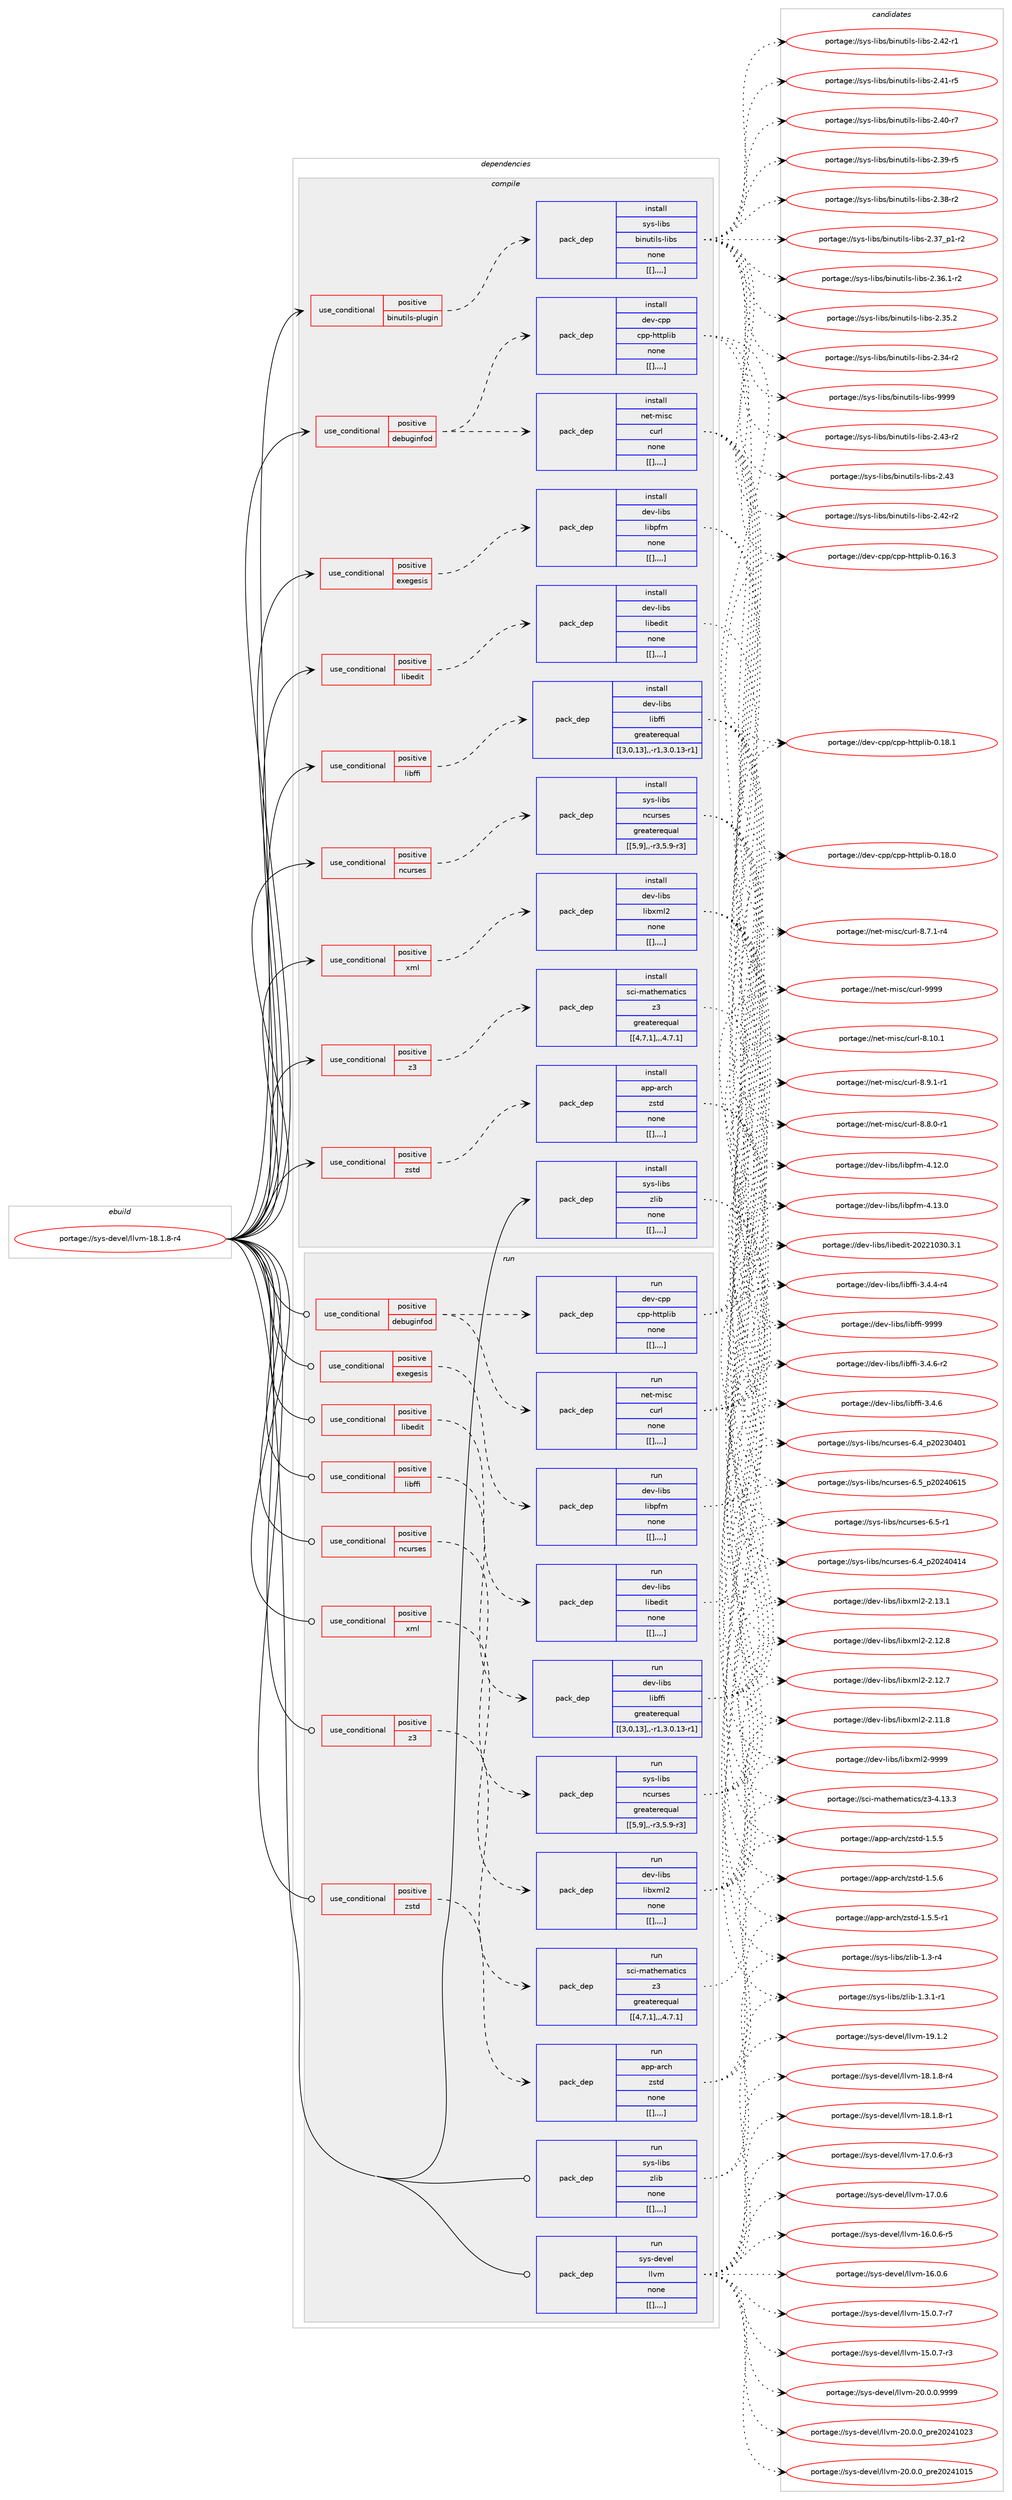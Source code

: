digraph prolog {

# *************
# Graph options
# *************

newrank=true;
concentrate=true;
compound=true;
graph [rankdir=LR,fontname=Helvetica,fontsize=10,ranksep=1.5];#, ranksep=2.5, nodesep=0.2];
edge  [arrowhead=vee];
node  [fontname=Helvetica,fontsize=10];

# **********
# The ebuild
# **********

subgraph cluster_leftcol {
color=gray;
label=<<i>ebuild</i>>;
id [label="portage://sys-devel/llvm-18.1.8-r4", color=red, width=4, href="../sys-devel/llvm-18.1.8-r4.svg"];
}

# ****************
# The dependencies
# ****************

subgraph cluster_midcol {
color=gray;
label=<<i>dependencies</i>>;
subgraph cluster_compile {
fillcolor="#eeeeee";
style=filled;
label=<<i>compile</i>>;
subgraph cond122324 {
dependency457902 [label=<<TABLE BORDER="0" CELLBORDER="1" CELLSPACING="0" CELLPADDING="4"><TR><TD ROWSPAN="3" CELLPADDING="10">use_conditional</TD></TR><TR><TD>positive</TD></TR><TR><TD>binutils-plugin</TD></TR></TABLE>>, shape=none, color=red];
subgraph pack332348 {
dependency457915 [label=<<TABLE BORDER="0" CELLBORDER="1" CELLSPACING="0" CELLPADDING="4" WIDTH="220"><TR><TD ROWSPAN="6" CELLPADDING="30">pack_dep</TD></TR><TR><TD WIDTH="110">install</TD></TR><TR><TD>sys-libs</TD></TR><TR><TD>binutils-libs</TD></TR><TR><TD>none</TD></TR><TR><TD>[[],,,,]</TD></TR></TABLE>>, shape=none, color=blue];
}
dependency457902:e -> dependency457915:w [weight=20,style="dashed",arrowhead="vee"];
}
id:e -> dependency457902:w [weight=20,style="solid",arrowhead="vee"];
subgraph cond122338 {
dependency457936 [label=<<TABLE BORDER="0" CELLBORDER="1" CELLSPACING="0" CELLPADDING="4"><TR><TD ROWSPAN="3" CELLPADDING="10">use_conditional</TD></TR><TR><TD>positive</TD></TR><TR><TD>debuginfod</TD></TR></TABLE>>, shape=none, color=red];
subgraph pack332376 {
dependency457990 [label=<<TABLE BORDER="0" CELLBORDER="1" CELLSPACING="0" CELLPADDING="4" WIDTH="220"><TR><TD ROWSPAN="6" CELLPADDING="30">pack_dep</TD></TR><TR><TD WIDTH="110">install</TD></TR><TR><TD>net-misc</TD></TR><TR><TD>curl</TD></TR><TR><TD>none</TD></TR><TR><TD>[[],,,,]</TD></TR></TABLE>>, shape=none, color=blue];
}
dependency457936:e -> dependency457990:w [weight=20,style="dashed",arrowhead="vee"];
subgraph pack332401 {
dependency458007 [label=<<TABLE BORDER="0" CELLBORDER="1" CELLSPACING="0" CELLPADDING="4" WIDTH="220"><TR><TD ROWSPAN="6" CELLPADDING="30">pack_dep</TD></TR><TR><TD WIDTH="110">install</TD></TR><TR><TD>dev-cpp</TD></TR><TR><TD>cpp-httplib</TD></TR><TR><TD>none</TD></TR><TR><TD>[[],,,,]</TD></TR></TABLE>>, shape=none, color=blue];
}
dependency457936:e -> dependency458007:w [weight=20,style="dashed",arrowhead="vee"];
}
id:e -> dependency457936:w [weight=20,style="solid",arrowhead="vee"];
subgraph cond122376 {
dependency458066 [label=<<TABLE BORDER="0" CELLBORDER="1" CELLSPACING="0" CELLPADDING="4"><TR><TD ROWSPAN="3" CELLPADDING="10">use_conditional</TD></TR><TR><TD>positive</TD></TR><TR><TD>exegesis</TD></TR></TABLE>>, shape=none, color=red];
subgraph pack332462 {
dependency458106 [label=<<TABLE BORDER="0" CELLBORDER="1" CELLSPACING="0" CELLPADDING="4" WIDTH="220"><TR><TD ROWSPAN="6" CELLPADDING="30">pack_dep</TD></TR><TR><TD WIDTH="110">install</TD></TR><TR><TD>dev-libs</TD></TR><TR><TD>libpfm</TD></TR><TR><TD>none</TD></TR><TR><TD>[[],,,,]</TD></TR></TABLE>>, shape=none, color=blue];
}
dependency458066:e -> dependency458106:w [weight=20,style="dashed",arrowhead="vee"];
}
id:e -> dependency458066:w [weight=20,style="solid",arrowhead="vee"];
subgraph cond122425 {
dependency458156 [label=<<TABLE BORDER="0" CELLBORDER="1" CELLSPACING="0" CELLPADDING="4"><TR><TD ROWSPAN="3" CELLPADDING="10">use_conditional</TD></TR><TR><TD>positive</TD></TR><TR><TD>libedit</TD></TR></TABLE>>, shape=none, color=red];
subgraph pack332503 {
dependency458158 [label=<<TABLE BORDER="0" CELLBORDER="1" CELLSPACING="0" CELLPADDING="4" WIDTH="220"><TR><TD ROWSPAN="6" CELLPADDING="30">pack_dep</TD></TR><TR><TD WIDTH="110">install</TD></TR><TR><TD>dev-libs</TD></TR><TR><TD>libedit</TD></TR><TR><TD>none</TD></TR><TR><TD>[[],,,,]</TD></TR></TABLE>>, shape=none, color=blue];
}
dependency458156:e -> dependency458158:w [weight=20,style="dashed",arrowhead="vee"];
}
id:e -> dependency458156:w [weight=20,style="solid",arrowhead="vee"];
subgraph cond122444 {
dependency458196 [label=<<TABLE BORDER="0" CELLBORDER="1" CELLSPACING="0" CELLPADDING="4"><TR><TD ROWSPAN="3" CELLPADDING="10">use_conditional</TD></TR><TR><TD>positive</TD></TR><TR><TD>libffi</TD></TR></TABLE>>, shape=none, color=red];
subgraph pack332527 {
dependency458216 [label=<<TABLE BORDER="0" CELLBORDER="1" CELLSPACING="0" CELLPADDING="4" WIDTH="220"><TR><TD ROWSPAN="6" CELLPADDING="30">pack_dep</TD></TR><TR><TD WIDTH="110">install</TD></TR><TR><TD>dev-libs</TD></TR><TR><TD>libffi</TD></TR><TR><TD>greaterequal</TD></TR><TR><TD>[[3,0,13],,-r1,3.0.13-r1]</TD></TR></TABLE>>, shape=none, color=blue];
}
dependency458196:e -> dependency458216:w [weight=20,style="dashed",arrowhead="vee"];
}
id:e -> dependency458196:w [weight=20,style="solid",arrowhead="vee"];
subgraph cond122459 {
dependency458223 [label=<<TABLE BORDER="0" CELLBORDER="1" CELLSPACING="0" CELLPADDING="4"><TR><TD ROWSPAN="3" CELLPADDING="10">use_conditional</TD></TR><TR><TD>positive</TD></TR><TR><TD>ncurses</TD></TR></TABLE>>, shape=none, color=red];
subgraph pack332548 {
dependency458271 [label=<<TABLE BORDER="0" CELLBORDER="1" CELLSPACING="0" CELLPADDING="4" WIDTH="220"><TR><TD ROWSPAN="6" CELLPADDING="30">pack_dep</TD></TR><TR><TD WIDTH="110">install</TD></TR><TR><TD>sys-libs</TD></TR><TR><TD>ncurses</TD></TR><TR><TD>greaterequal</TD></TR><TR><TD>[[5,9],,-r3,5.9-r3]</TD></TR></TABLE>>, shape=none, color=blue];
}
dependency458223:e -> dependency458271:w [weight=20,style="dashed",arrowhead="vee"];
}
id:e -> dependency458223:w [weight=20,style="solid",arrowhead="vee"];
subgraph cond122490 {
dependency458341 [label=<<TABLE BORDER="0" CELLBORDER="1" CELLSPACING="0" CELLPADDING="4"><TR><TD ROWSPAN="3" CELLPADDING="10">use_conditional</TD></TR><TR><TD>positive</TD></TR><TR><TD>xml</TD></TR></TABLE>>, shape=none, color=red];
subgraph pack332617 {
dependency458398 [label=<<TABLE BORDER="0" CELLBORDER="1" CELLSPACING="0" CELLPADDING="4" WIDTH="220"><TR><TD ROWSPAN="6" CELLPADDING="30">pack_dep</TD></TR><TR><TD WIDTH="110">install</TD></TR><TR><TD>dev-libs</TD></TR><TR><TD>libxml2</TD></TR><TR><TD>none</TD></TR><TR><TD>[[],,,,]</TD></TR></TABLE>>, shape=none, color=blue];
}
dependency458341:e -> dependency458398:w [weight=20,style="dashed",arrowhead="vee"];
}
id:e -> dependency458341:w [weight=20,style="solid",arrowhead="vee"];
subgraph cond122526 {
dependency458459 [label=<<TABLE BORDER="0" CELLBORDER="1" CELLSPACING="0" CELLPADDING="4"><TR><TD ROWSPAN="3" CELLPADDING="10">use_conditional</TD></TR><TR><TD>positive</TD></TR><TR><TD>z3</TD></TR></TABLE>>, shape=none, color=red];
subgraph pack332689 {
dependency458501 [label=<<TABLE BORDER="0" CELLBORDER="1" CELLSPACING="0" CELLPADDING="4" WIDTH="220"><TR><TD ROWSPAN="6" CELLPADDING="30">pack_dep</TD></TR><TR><TD WIDTH="110">install</TD></TR><TR><TD>sci-mathematics</TD></TR><TR><TD>z3</TD></TR><TR><TD>greaterequal</TD></TR><TR><TD>[[4,7,1],,,4.7.1]</TD></TR></TABLE>>, shape=none, color=blue];
}
dependency458459:e -> dependency458501:w [weight=20,style="dashed",arrowhead="vee"];
}
id:e -> dependency458459:w [weight=20,style="solid",arrowhead="vee"];
subgraph cond122617 {
dependency458707 [label=<<TABLE BORDER="0" CELLBORDER="1" CELLSPACING="0" CELLPADDING="4"><TR><TD ROWSPAN="3" CELLPADDING="10">use_conditional</TD></TR><TR><TD>positive</TD></TR><TR><TD>zstd</TD></TR></TABLE>>, shape=none, color=red];
subgraph pack332891 {
dependency458801 [label=<<TABLE BORDER="0" CELLBORDER="1" CELLSPACING="0" CELLPADDING="4" WIDTH="220"><TR><TD ROWSPAN="6" CELLPADDING="30">pack_dep</TD></TR><TR><TD WIDTH="110">install</TD></TR><TR><TD>app-arch</TD></TR><TR><TD>zstd</TD></TR><TR><TD>none</TD></TR><TR><TD>[[],,,,]</TD></TR></TABLE>>, shape=none, color=blue];
}
dependency458707:e -> dependency458801:w [weight=20,style="dashed",arrowhead="vee"];
}
id:e -> dependency458707:w [weight=20,style="solid",arrowhead="vee"];
subgraph pack332925 {
dependency458871 [label=<<TABLE BORDER="0" CELLBORDER="1" CELLSPACING="0" CELLPADDING="4" WIDTH="220"><TR><TD ROWSPAN="6" CELLPADDING="30">pack_dep</TD></TR><TR><TD WIDTH="110">install</TD></TR><TR><TD>sys-libs</TD></TR><TR><TD>zlib</TD></TR><TR><TD>none</TD></TR><TR><TD>[[],,,,]</TD></TR></TABLE>>, shape=none, color=blue];
}
id:e -> dependency458871:w [weight=20,style="solid",arrowhead="vee"];
}
subgraph cluster_compileandrun {
fillcolor="#eeeeee";
style=filled;
label=<<i>compile and run</i>>;
}
subgraph cluster_run {
fillcolor="#eeeeee";
style=filled;
label=<<i>run</i>>;
subgraph cond122685 {
dependency458909 [label=<<TABLE BORDER="0" CELLBORDER="1" CELLSPACING="0" CELLPADDING="4"><TR><TD ROWSPAN="3" CELLPADDING="10">use_conditional</TD></TR><TR><TD>positive</TD></TR><TR><TD>debuginfod</TD></TR></TABLE>>, shape=none, color=red];
subgraph pack332981 {
dependency458910 [label=<<TABLE BORDER="0" CELLBORDER="1" CELLSPACING="0" CELLPADDING="4" WIDTH="220"><TR><TD ROWSPAN="6" CELLPADDING="30">pack_dep</TD></TR><TR><TD WIDTH="110">run</TD></TR><TR><TD>net-misc</TD></TR><TR><TD>curl</TD></TR><TR><TD>none</TD></TR><TR><TD>[[],,,,]</TD></TR></TABLE>>, shape=none, color=blue];
}
dependency458909:e -> dependency458910:w [weight=20,style="dashed",arrowhead="vee"];
subgraph pack332999 {
dependency458958 [label=<<TABLE BORDER="0" CELLBORDER="1" CELLSPACING="0" CELLPADDING="4" WIDTH="220"><TR><TD ROWSPAN="6" CELLPADDING="30">pack_dep</TD></TR><TR><TD WIDTH="110">run</TD></TR><TR><TD>dev-cpp</TD></TR><TR><TD>cpp-httplib</TD></TR><TR><TD>none</TD></TR><TR><TD>[[],,,,]</TD></TR></TABLE>>, shape=none, color=blue];
}
dependency458909:e -> dependency458958:w [weight=20,style="dashed",arrowhead="vee"];
}
id:e -> dependency458909:w [weight=20,style="solid",arrowhead="odot"];
subgraph cond122715 {
dependency459015 [label=<<TABLE BORDER="0" CELLBORDER="1" CELLSPACING="0" CELLPADDING="4"><TR><TD ROWSPAN="3" CELLPADDING="10">use_conditional</TD></TR><TR><TD>positive</TD></TR><TR><TD>exegesis</TD></TR></TABLE>>, shape=none, color=red];
subgraph pack333050 {
dependency459033 [label=<<TABLE BORDER="0" CELLBORDER="1" CELLSPACING="0" CELLPADDING="4" WIDTH="220"><TR><TD ROWSPAN="6" CELLPADDING="30">pack_dep</TD></TR><TR><TD WIDTH="110">run</TD></TR><TR><TD>dev-libs</TD></TR><TR><TD>libpfm</TD></TR><TR><TD>none</TD></TR><TR><TD>[[],,,,]</TD></TR></TABLE>>, shape=none, color=blue];
}
dependency459015:e -> dependency459033:w [weight=20,style="dashed",arrowhead="vee"];
}
id:e -> dependency459015:w [weight=20,style="solid",arrowhead="odot"];
subgraph cond122735 {
dependency459040 [label=<<TABLE BORDER="0" CELLBORDER="1" CELLSPACING="0" CELLPADDING="4"><TR><TD ROWSPAN="3" CELLPADDING="10">use_conditional</TD></TR><TR><TD>positive</TD></TR><TR><TD>libedit</TD></TR></TABLE>>, shape=none, color=red];
subgraph pack333071 {
dependency459057 [label=<<TABLE BORDER="0" CELLBORDER="1" CELLSPACING="0" CELLPADDING="4" WIDTH="220"><TR><TD ROWSPAN="6" CELLPADDING="30">pack_dep</TD></TR><TR><TD WIDTH="110">run</TD></TR><TR><TD>dev-libs</TD></TR><TR><TD>libedit</TD></TR><TR><TD>none</TD></TR><TR><TD>[[],,,,]</TD></TR></TABLE>>, shape=none, color=blue];
}
dependency459040:e -> dependency459057:w [weight=20,style="dashed",arrowhead="vee"];
}
id:e -> dependency459040:w [weight=20,style="solid",arrowhead="odot"];
subgraph cond122747 {
dependency459085 [label=<<TABLE BORDER="0" CELLBORDER="1" CELLSPACING="0" CELLPADDING="4"><TR><TD ROWSPAN="3" CELLPADDING="10">use_conditional</TD></TR><TR><TD>positive</TD></TR><TR><TD>libffi</TD></TR></TABLE>>, shape=none, color=red];
subgraph pack333092 {
dependency459108 [label=<<TABLE BORDER="0" CELLBORDER="1" CELLSPACING="0" CELLPADDING="4" WIDTH="220"><TR><TD ROWSPAN="6" CELLPADDING="30">pack_dep</TD></TR><TR><TD WIDTH="110">run</TD></TR><TR><TD>dev-libs</TD></TR><TR><TD>libffi</TD></TR><TR><TD>greaterequal</TD></TR><TR><TD>[[3,0,13],,-r1,3.0.13-r1]</TD></TR></TABLE>>, shape=none, color=blue];
}
dependency459085:e -> dependency459108:w [weight=20,style="dashed",arrowhead="vee"];
}
id:e -> dependency459085:w [weight=20,style="solid",arrowhead="odot"];
subgraph cond122762 {
dependency459113 [label=<<TABLE BORDER="0" CELLBORDER="1" CELLSPACING="0" CELLPADDING="4"><TR><TD ROWSPAN="3" CELLPADDING="10">use_conditional</TD></TR><TR><TD>positive</TD></TR><TR><TD>ncurses</TD></TR></TABLE>>, shape=none, color=red];
subgraph pack333110 {
dependency459116 [label=<<TABLE BORDER="0" CELLBORDER="1" CELLSPACING="0" CELLPADDING="4" WIDTH="220"><TR><TD ROWSPAN="6" CELLPADDING="30">pack_dep</TD></TR><TR><TD WIDTH="110">run</TD></TR><TR><TD>sys-libs</TD></TR><TR><TD>ncurses</TD></TR><TR><TD>greaterequal</TD></TR><TR><TD>[[5,9],,-r3,5.9-r3]</TD></TR></TABLE>>, shape=none, color=blue];
}
dependency459113:e -> dependency459116:w [weight=20,style="dashed",arrowhead="vee"];
}
id:e -> dependency459113:w [weight=20,style="solid",arrowhead="odot"];
subgraph cond122765 {
dependency459121 [label=<<TABLE BORDER="0" CELLBORDER="1" CELLSPACING="0" CELLPADDING="4"><TR><TD ROWSPAN="3" CELLPADDING="10">use_conditional</TD></TR><TR><TD>positive</TD></TR><TR><TD>xml</TD></TR></TABLE>>, shape=none, color=red];
subgraph pack333122 {
dependency459129 [label=<<TABLE BORDER="0" CELLBORDER="1" CELLSPACING="0" CELLPADDING="4" WIDTH="220"><TR><TD ROWSPAN="6" CELLPADDING="30">pack_dep</TD></TR><TR><TD WIDTH="110">run</TD></TR><TR><TD>dev-libs</TD></TR><TR><TD>libxml2</TD></TR><TR><TD>none</TD></TR><TR><TD>[[],,,,]</TD></TR></TABLE>>, shape=none, color=blue];
}
dependency459121:e -> dependency459129:w [weight=20,style="dashed",arrowhead="vee"];
}
id:e -> dependency459121:w [weight=20,style="solid",arrowhead="odot"];
subgraph cond122770 {
dependency459160 [label=<<TABLE BORDER="0" CELLBORDER="1" CELLSPACING="0" CELLPADDING="4"><TR><TD ROWSPAN="3" CELLPADDING="10">use_conditional</TD></TR><TR><TD>positive</TD></TR><TR><TD>z3</TD></TR></TABLE>>, shape=none, color=red];
subgraph pack333142 {
dependency459174 [label=<<TABLE BORDER="0" CELLBORDER="1" CELLSPACING="0" CELLPADDING="4" WIDTH="220"><TR><TD ROWSPAN="6" CELLPADDING="30">pack_dep</TD></TR><TR><TD WIDTH="110">run</TD></TR><TR><TD>sci-mathematics</TD></TR><TR><TD>z3</TD></TR><TR><TD>greaterequal</TD></TR><TR><TD>[[4,7,1],,,4.7.1]</TD></TR></TABLE>>, shape=none, color=blue];
}
dependency459160:e -> dependency459174:w [weight=20,style="dashed",arrowhead="vee"];
}
id:e -> dependency459160:w [weight=20,style="solid",arrowhead="odot"];
subgraph cond122788 {
dependency459239 [label=<<TABLE BORDER="0" CELLBORDER="1" CELLSPACING="0" CELLPADDING="4"><TR><TD ROWSPAN="3" CELLPADDING="10">use_conditional</TD></TR><TR><TD>positive</TD></TR><TR><TD>zstd</TD></TR></TABLE>>, shape=none, color=red];
subgraph pack333193 {
dependency459277 [label=<<TABLE BORDER="0" CELLBORDER="1" CELLSPACING="0" CELLPADDING="4" WIDTH="220"><TR><TD ROWSPAN="6" CELLPADDING="30">pack_dep</TD></TR><TR><TD WIDTH="110">run</TD></TR><TR><TD>app-arch</TD></TR><TR><TD>zstd</TD></TR><TR><TD>none</TD></TR><TR><TD>[[],,,,]</TD></TR></TABLE>>, shape=none, color=blue];
}
dependency459239:e -> dependency459277:w [weight=20,style="dashed",arrowhead="vee"];
}
id:e -> dependency459239:w [weight=20,style="solid",arrowhead="odot"];
subgraph pack333236 {
dependency459297 [label=<<TABLE BORDER="0" CELLBORDER="1" CELLSPACING="0" CELLPADDING="4" WIDTH="220"><TR><TD ROWSPAN="6" CELLPADDING="30">pack_dep</TD></TR><TR><TD WIDTH="110">run</TD></TR><TR><TD>sys-libs</TD></TR><TR><TD>zlib</TD></TR><TR><TD>none</TD></TR><TR><TD>[[],,,,]</TD></TR></TABLE>>, shape=none, color=blue];
}
id:e -> dependency459297:w [weight=20,style="solid",arrowhead="odot"];
subgraph pack333276 {
dependency459381 [label=<<TABLE BORDER="0" CELLBORDER="1" CELLSPACING="0" CELLPADDING="4" WIDTH="220"><TR><TD ROWSPAN="6" CELLPADDING="30">pack_dep</TD></TR><TR><TD WIDTH="110">run</TD></TR><TR><TD>sys-devel</TD></TR><TR><TD>llvm</TD></TR><TR><TD>none</TD></TR><TR><TD>[[],,,,]</TD></TR></TABLE>>, shape=none, color=blue];
}
id:e -> dependency459381:w [weight=20,style="solid",arrowhead="odot"];
}
}

# **************
# The candidates
# **************

subgraph cluster_choices {
rank=same;
color=gray;
label=<<i>candidates</i>>;

subgraph choice332107 {
color=black;
nodesep=1;
choice1151211154510810598115479810511011711610510811545108105981154557575757 [label="portage://sys-libs/binutils-libs-9999", color=red, width=4,href="../sys-libs/binutils-libs-9999.svg"];
choice11512111545108105981154798105110117116105108115451081059811545504652514511450 [label="portage://sys-libs/binutils-libs-2.43-r2", color=red, width=4,href="../sys-libs/binutils-libs-2.43-r2.svg"];
choice1151211154510810598115479810511011711610510811545108105981154550465251 [label="portage://sys-libs/binutils-libs-2.43", color=red, width=4,href="../sys-libs/binutils-libs-2.43.svg"];
choice11512111545108105981154798105110117116105108115451081059811545504652504511450 [label="portage://sys-libs/binutils-libs-2.42-r2", color=red, width=4,href="../sys-libs/binutils-libs-2.42-r2.svg"];
choice11512111545108105981154798105110117116105108115451081059811545504652504511449 [label="portage://sys-libs/binutils-libs-2.42-r1", color=red, width=4,href="../sys-libs/binutils-libs-2.42-r1.svg"];
choice11512111545108105981154798105110117116105108115451081059811545504652494511453 [label="portage://sys-libs/binutils-libs-2.41-r5", color=red, width=4,href="../sys-libs/binutils-libs-2.41-r5.svg"];
choice11512111545108105981154798105110117116105108115451081059811545504652484511455 [label="portage://sys-libs/binutils-libs-2.40-r7", color=red, width=4,href="../sys-libs/binutils-libs-2.40-r7.svg"];
choice11512111545108105981154798105110117116105108115451081059811545504651574511453 [label="portage://sys-libs/binutils-libs-2.39-r5", color=red, width=4,href="../sys-libs/binutils-libs-2.39-r5.svg"];
choice11512111545108105981154798105110117116105108115451081059811545504651564511450 [label="portage://sys-libs/binutils-libs-2.38-r2", color=red, width=4,href="../sys-libs/binutils-libs-2.38-r2.svg"];
choice115121115451081059811547981051101171161051081154510810598115455046515595112494511450 [label="portage://sys-libs/binutils-libs-2.37_p1-r2", color=red, width=4,href="../sys-libs/binutils-libs-2.37_p1-r2.svg"];
choice115121115451081059811547981051101171161051081154510810598115455046515446494511450 [label="portage://sys-libs/binutils-libs-2.36.1-r2", color=red, width=4,href="../sys-libs/binutils-libs-2.36.1-r2.svg"];
choice11512111545108105981154798105110117116105108115451081059811545504651534650 [label="portage://sys-libs/binutils-libs-2.35.2", color=red, width=4,href="../sys-libs/binutils-libs-2.35.2.svg"];
choice11512111545108105981154798105110117116105108115451081059811545504651524511450 [label="portage://sys-libs/binutils-libs-2.34-r2", color=red, width=4,href="../sys-libs/binutils-libs-2.34-r2.svg"];
dependency457915:e -> choice1151211154510810598115479810511011711610510811545108105981154557575757:w [style=dotted,weight="100"];
dependency457915:e -> choice11512111545108105981154798105110117116105108115451081059811545504652514511450:w [style=dotted,weight="100"];
dependency457915:e -> choice1151211154510810598115479810511011711610510811545108105981154550465251:w [style=dotted,weight="100"];
dependency457915:e -> choice11512111545108105981154798105110117116105108115451081059811545504652504511450:w [style=dotted,weight="100"];
dependency457915:e -> choice11512111545108105981154798105110117116105108115451081059811545504652504511449:w [style=dotted,weight="100"];
dependency457915:e -> choice11512111545108105981154798105110117116105108115451081059811545504652494511453:w [style=dotted,weight="100"];
dependency457915:e -> choice11512111545108105981154798105110117116105108115451081059811545504652484511455:w [style=dotted,weight="100"];
dependency457915:e -> choice11512111545108105981154798105110117116105108115451081059811545504651574511453:w [style=dotted,weight="100"];
dependency457915:e -> choice11512111545108105981154798105110117116105108115451081059811545504651564511450:w [style=dotted,weight="100"];
dependency457915:e -> choice115121115451081059811547981051101171161051081154510810598115455046515595112494511450:w [style=dotted,weight="100"];
dependency457915:e -> choice115121115451081059811547981051101171161051081154510810598115455046515446494511450:w [style=dotted,weight="100"];
dependency457915:e -> choice11512111545108105981154798105110117116105108115451081059811545504651534650:w [style=dotted,weight="100"];
dependency457915:e -> choice11512111545108105981154798105110117116105108115451081059811545504651524511450:w [style=dotted,weight="100"];
}
subgraph choice332121 {
color=black;
nodesep=1;
choice110101116451091051159947991171141084557575757 [label="portage://net-misc/curl-9999", color=red, width=4,href="../net-misc/curl-9999.svg"];
choice1101011164510910511599479911711410845564649484649 [label="portage://net-misc/curl-8.10.1", color=red, width=4,href="../net-misc/curl-8.10.1.svg"];
choice110101116451091051159947991171141084556465746494511449 [label="portage://net-misc/curl-8.9.1-r1", color=red, width=4,href="../net-misc/curl-8.9.1-r1.svg"];
choice110101116451091051159947991171141084556465646484511449 [label="portage://net-misc/curl-8.8.0-r1", color=red, width=4,href="../net-misc/curl-8.8.0-r1.svg"];
choice110101116451091051159947991171141084556465546494511452 [label="portage://net-misc/curl-8.7.1-r4", color=red, width=4,href="../net-misc/curl-8.7.1-r4.svg"];
dependency457990:e -> choice110101116451091051159947991171141084557575757:w [style=dotted,weight="100"];
dependency457990:e -> choice1101011164510910511599479911711410845564649484649:w [style=dotted,weight="100"];
dependency457990:e -> choice110101116451091051159947991171141084556465746494511449:w [style=dotted,weight="100"];
dependency457990:e -> choice110101116451091051159947991171141084556465646484511449:w [style=dotted,weight="100"];
dependency457990:e -> choice110101116451091051159947991171141084556465546494511452:w [style=dotted,weight="100"];
}
subgraph choice332129 {
color=black;
nodesep=1;
choice10010111845991121124799112112451041161161121081059845484649564649 [label="portage://dev-cpp/cpp-httplib-0.18.1", color=red, width=4,href="../dev-cpp/cpp-httplib-0.18.1.svg"];
choice10010111845991121124799112112451041161161121081059845484649564648 [label="portage://dev-cpp/cpp-httplib-0.18.0", color=red, width=4,href="../dev-cpp/cpp-httplib-0.18.0.svg"];
choice10010111845991121124799112112451041161161121081059845484649544651 [label="portage://dev-cpp/cpp-httplib-0.16.3", color=red, width=4,href="../dev-cpp/cpp-httplib-0.16.3.svg"];
dependency458007:e -> choice10010111845991121124799112112451041161161121081059845484649564649:w [style=dotted,weight="100"];
dependency458007:e -> choice10010111845991121124799112112451041161161121081059845484649564648:w [style=dotted,weight="100"];
dependency458007:e -> choice10010111845991121124799112112451041161161121081059845484649544651:w [style=dotted,weight="100"];
}
subgraph choice332133 {
color=black;
nodesep=1;
choice1001011184510810598115471081059811210210945524649514648 [label="portage://dev-libs/libpfm-4.13.0", color=red, width=4,href="../dev-libs/libpfm-4.13.0.svg"];
choice1001011184510810598115471081059811210210945524649504648 [label="portage://dev-libs/libpfm-4.12.0", color=red, width=4,href="../dev-libs/libpfm-4.12.0.svg"];
dependency458106:e -> choice1001011184510810598115471081059811210210945524649514648:w [style=dotted,weight="100"];
dependency458106:e -> choice1001011184510810598115471081059811210210945524649504648:w [style=dotted,weight="100"];
}
subgraph choice332152 {
color=black;
nodesep=1;
choice1001011184510810598115471081059810110010511645504850504948514846514649 [label="portage://dev-libs/libedit-20221030.3.1", color=red, width=4,href="../dev-libs/libedit-20221030.3.1.svg"];
dependency458158:e -> choice1001011184510810598115471081059810110010511645504850504948514846514649:w [style=dotted,weight="100"];
}
subgraph choice332154 {
color=black;
nodesep=1;
choice100101118451081059811547108105981021021054557575757 [label="portage://dev-libs/libffi-9999", color=red, width=4,href="../dev-libs/libffi-9999.svg"];
choice100101118451081059811547108105981021021054551465246544511450 [label="portage://dev-libs/libffi-3.4.6-r2", color=red, width=4,href="../dev-libs/libffi-3.4.6-r2.svg"];
choice10010111845108105981154710810598102102105455146524654 [label="portage://dev-libs/libffi-3.4.6", color=red, width=4,href="../dev-libs/libffi-3.4.6.svg"];
choice100101118451081059811547108105981021021054551465246524511452 [label="portage://dev-libs/libffi-3.4.4-r4", color=red, width=4,href="../dev-libs/libffi-3.4.4-r4.svg"];
dependency458216:e -> choice100101118451081059811547108105981021021054557575757:w [style=dotted,weight="100"];
dependency458216:e -> choice100101118451081059811547108105981021021054551465246544511450:w [style=dotted,weight="100"];
dependency458216:e -> choice10010111845108105981154710810598102102105455146524654:w [style=dotted,weight="100"];
dependency458216:e -> choice100101118451081059811547108105981021021054551465246524511452:w [style=dotted,weight="100"];
}
subgraph choice332162 {
color=black;
nodesep=1;
choice1151211154510810598115471109911711411510111545544653951125048505248544953 [label="portage://sys-libs/ncurses-6.5_p20240615", color=red, width=4,href="../sys-libs/ncurses-6.5_p20240615.svg"];
choice11512111545108105981154711099117114115101115455446534511449 [label="portage://sys-libs/ncurses-6.5-r1", color=red, width=4,href="../sys-libs/ncurses-6.5-r1.svg"];
choice1151211154510810598115471109911711411510111545544652951125048505248524952 [label="portage://sys-libs/ncurses-6.4_p20240414", color=red, width=4,href="../sys-libs/ncurses-6.4_p20240414.svg"];
choice1151211154510810598115471109911711411510111545544652951125048505148524849 [label="portage://sys-libs/ncurses-6.4_p20230401", color=red, width=4,href="../sys-libs/ncurses-6.4_p20230401.svg"];
dependency458271:e -> choice1151211154510810598115471109911711411510111545544653951125048505248544953:w [style=dotted,weight="100"];
dependency458271:e -> choice11512111545108105981154711099117114115101115455446534511449:w [style=dotted,weight="100"];
dependency458271:e -> choice1151211154510810598115471109911711411510111545544652951125048505248524952:w [style=dotted,weight="100"];
dependency458271:e -> choice1151211154510810598115471109911711411510111545544652951125048505148524849:w [style=dotted,weight="100"];
}
subgraph choice332167 {
color=black;
nodesep=1;
choice10010111845108105981154710810598120109108504557575757 [label="portage://dev-libs/libxml2-9999", color=red, width=4,href="../dev-libs/libxml2-9999.svg"];
choice100101118451081059811547108105981201091085045504649514649 [label="portage://dev-libs/libxml2-2.13.1", color=red, width=4,href="../dev-libs/libxml2-2.13.1.svg"];
choice100101118451081059811547108105981201091085045504649504656 [label="portage://dev-libs/libxml2-2.12.8", color=red, width=4,href="../dev-libs/libxml2-2.12.8.svg"];
choice100101118451081059811547108105981201091085045504649504655 [label="portage://dev-libs/libxml2-2.12.7", color=red, width=4,href="../dev-libs/libxml2-2.12.7.svg"];
choice100101118451081059811547108105981201091085045504649494656 [label="portage://dev-libs/libxml2-2.11.8", color=red, width=4,href="../dev-libs/libxml2-2.11.8.svg"];
dependency458398:e -> choice10010111845108105981154710810598120109108504557575757:w [style=dotted,weight="100"];
dependency458398:e -> choice100101118451081059811547108105981201091085045504649514649:w [style=dotted,weight="100"];
dependency458398:e -> choice100101118451081059811547108105981201091085045504649504656:w [style=dotted,weight="100"];
dependency458398:e -> choice100101118451081059811547108105981201091085045504649504655:w [style=dotted,weight="100"];
dependency458398:e -> choice100101118451081059811547108105981201091085045504649494656:w [style=dotted,weight="100"];
}
subgraph choice332171 {
color=black;
nodesep=1;
choice1159910545109971161041011099711610599115471225145524649514651 [label="portage://sci-mathematics/z3-4.13.3", color=red, width=4,href="../sci-mathematics/z3-4.13.3.svg"];
dependency458501:e -> choice1159910545109971161041011099711610599115471225145524649514651:w [style=dotted,weight="100"];
}
subgraph choice332172 {
color=black;
nodesep=1;
choice9711211245971149910447122115116100454946534654 [label="portage://app-arch/zstd-1.5.6", color=red, width=4,href="../app-arch/zstd-1.5.6.svg"];
choice97112112459711499104471221151161004549465346534511449 [label="portage://app-arch/zstd-1.5.5-r1", color=red, width=4,href="../app-arch/zstd-1.5.5-r1.svg"];
choice9711211245971149910447122115116100454946534653 [label="portage://app-arch/zstd-1.5.5", color=red, width=4,href="../app-arch/zstd-1.5.5.svg"];
dependency458801:e -> choice9711211245971149910447122115116100454946534654:w [style=dotted,weight="100"];
dependency458801:e -> choice97112112459711499104471221151161004549465346534511449:w [style=dotted,weight="100"];
dependency458801:e -> choice9711211245971149910447122115116100454946534653:w [style=dotted,weight="100"];
}
subgraph choice332186 {
color=black;
nodesep=1;
choice115121115451081059811547122108105984549465146494511449 [label="portage://sys-libs/zlib-1.3.1-r1", color=red, width=4,href="../sys-libs/zlib-1.3.1-r1.svg"];
choice11512111545108105981154712210810598454946514511452 [label="portage://sys-libs/zlib-1.3-r4", color=red, width=4,href="../sys-libs/zlib-1.3-r4.svg"];
dependency458871:e -> choice115121115451081059811547122108105984549465146494511449:w [style=dotted,weight="100"];
dependency458871:e -> choice11512111545108105981154712210810598454946514511452:w [style=dotted,weight="100"];
}
subgraph choice332187 {
color=black;
nodesep=1;
choice110101116451091051159947991171141084557575757 [label="portage://net-misc/curl-9999", color=red, width=4,href="../net-misc/curl-9999.svg"];
choice1101011164510910511599479911711410845564649484649 [label="portage://net-misc/curl-8.10.1", color=red, width=4,href="../net-misc/curl-8.10.1.svg"];
choice110101116451091051159947991171141084556465746494511449 [label="portage://net-misc/curl-8.9.1-r1", color=red, width=4,href="../net-misc/curl-8.9.1-r1.svg"];
choice110101116451091051159947991171141084556465646484511449 [label="portage://net-misc/curl-8.8.0-r1", color=red, width=4,href="../net-misc/curl-8.8.0-r1.svg"];
choice110101116451091051159947991171141084556465546494511452 [label="portage://net-misc/curl-8.7.1-r4", color=red, width=4,href="../net-misc/curl-8.7.1-r4.svg"];
dependency458910:e -> choice110101116451091051159947991171141084557575757:w [style=dotted,weight="100"];
dependency458910:e -> choice1101011164510910511599479911711410845564649484649:w [style=dotted,weight="100"];
dependency458910:e -> choice110101116451091051159947991171141084556465746494511449:w [style=dotted,weight="100"];
dependency458910:e -> choice110101116451091051159947991171141084556465646484511449:w [style=dotted,weight="100"];
dependency458910:e -> choice110101116451091051159947991171141084556465546494511452:w [style=dotted,weight="100"];
}
subgraph choice332204 {
color=black;
nodesep=1;
choice10010111845991121124799112112451041161161121081059845484649564649 [label="portage://dev-cpp/cpp-httplib-0.18.1", color=red, width=4,href="../dev-cpp/cpp-httplib-0.18.1.svg"];
choice10010111845991121124799112112451041161161121081059845484649564648 [label="portage://dev-cpp/cpp-httplib-0.18.0", color=red, width=4,href="../dev-cpp/cpp-httplib-0.18.0.svg"];
choice10010111845991121124799112112451041161161121081059845484649544651 [label="portage://dev-cpp/cpp-httplib-0.16.3", color=red, width=4,href="../dev-cpp/cpp-httplib-0.16.3.svg"];
dependency458958:e -> choice10010111845991121124799112112451041161161121081059845484649564649:w [style=dotted,weight="100"];
dependency458958:e -> choice10010111845991121124799112112451041161161121081059845484649564648:w [style=dotted,weight="100"];
dependency458958:e -> choice10010111845991121124799112112451041161161121081059845484649544651:w [style=dotted,weight="100"];
}
subgraph choice332216 {
color=black;
nodesep=1;
choice1001011184510810598115471081059811210210945524649514648 [label="portage://dev-libs/libpfm-4.13.0", color=red, width=4,href="../dev-libs/libpfm-4.13.0.svg"];
choice1001011184510810598115471081059811210210945524649504648 [label="portage://dev-libs/libpfm-4.12.0", color=red, width=4,href="../dev-libs/libpfm-4.12.0.svg"];
dependency459033:e -> choice1001011184510810598115471081059811210210945524649514648:w [style=dotted,weight="100"];
dependency459033:e -> choice1001011184510810598115471081059811210210945524649504648:w [style=dotted,weight="100"];
}
subgraph choice332232 {
color=black;
nodesep=1;
choice1001011184510810598115471081059810110010511645504850504948514846514649 [label="portage://dev-libs/libedit-20221030.3.1", color=red, width=4,href="../dev-libs/libedit-20221030.3.1.svg"];
dependency459057:e -> choice1001011184510810598115471081059810110010511645504850504948514846514649:w [style=dotted,weight="100"];
}
subgraph choice332239 {
color=black;
nodesep=1;
choice100101118451081059811547108105981021021054557575757 [label="portage://dev-libs/libffi-9999", color=red, width=4,href="../dev-libs/libffi-9999.svg"];
choice100101118451081059811547108105981021021054551465246544511450 [label="portage://dev-libs/libffi-3.4.6-r2", color=red, width=4,href="../dev-libs/libffi-3.4.6-r2.svg"];
choice10010111845108105981154710810598102102105455146524654 [label="portage://dev-libs/libffi-3.4.6", color=red, width=4,href="../dev-libs/libffi-3.4.6.svg"];
choice100101118451081059811547108105981021021054551465246524511452 [label="portage://dev-libs/libffi-3.4.4-r4", color=red, width=4,href="../dev-libs/libffi-3.4.4-r4.svg"];
dependency459108:e -> choice100101118451081059811547108105981021021054557575757:w [style=dotted,weight="100"];
dependency459108:e -> choice100101118451081059811547108105981021021054551465246544511450:w [style=dotted,weight="100"];
dependency459108:e -> choice10010111845108105981154710810598102102105455146524654:w [style=dotted,weight="100"];
dependency459108:e -> choice100101118451081059811547108105981021021054551465246524511452:w [style=dotted,weight="100"];
}
subgraph choice332245 {
color=black;
nodesep=1;
choice1151211154510810598115471109911711411510111545544653951125048505248544953 [label="portage://sys-libs/ncurses-6.5_p20240615", color=red, width=4,href="../sys-libs/ncurses-6.5_p20240615.svg"];
choice11512111545108105981154711099117114115101115455446534511449 [label="portage://sys-libs/ncurses-6.5-r1", color=red, width=4,href="../sys-libs/ncurses-6.5-r1.svg"];
choice1151211154510810598115471109911711411510111545544652951125048505248524952 [label="portage://sys-libs/ncurses-6.4_p20240414", color=red, width=4,href="../sys-libs/ncurses-6.4_p20240414.svg"];
choice1151211154510810598115471109911711411510111545544652951125048505148524849 [label="portage://sys-libs/ncurses-6.4_p20230401", color=red, width=4,href="../sys-libs/ncurses-6.4_p20230401.svg"];
dependency459116:e -> choice1151211154510810598115471109911711411510111545544653951125048505248544953:w [style=dotted,weight="100"];
dependency459116:e -> choice11512111545108105981154711099117114115101115455446534511449:w [style=dotted,weight="100"];
dependency459116:e -> choice1151211154510810598115471109911711411510111545544652951125048505248524952:w [style=dotted,weight="100"];
dependency459116:e -> choice1151211154510810598115471109911711411510111545544652951125048505148524849:w [style=dotted,weight="100"];
}
subgraph choice332248 {
color=black;
nodesep=1;
choice10010111845108105981154710810598120109108504557575757 [label="portage://dev-libs/libxml2-9999", color=red, width=4,href="../dev-libs/libxml2-9999.svg"];
choice100101118451081059811547108105981201091085045504649514649 [label="portage://dev-libs/libxml2-2.13.1", color=red, width=4,href="../dev-libs/libxml2-2.13.1.svg"];
choice100101118451081059811547108105981201091085045504649504656 [label="portage://dev-libs/libxml2-2.12.8", color=red, width=4,href="../dev-libs/libxml2-2.12.8.svg"];
choice100101118451081059811547108105981201091085045504649504655 [label="portage://dev-libs/libxml2-2.12.7", color=red, width=4,href="../dev-libs/libxml2-2.12.7.svg"];
choice100101118451081059811547108105981201091085045504649494656 [label="portage://dev-libs/libxml2-2.11.8", color=red, width=4,href="../dev-libs/libxml2-2.11.8.svg"];
dependency459129:e -> choice10010111845108105981154710810598120109108504557575757:w [style=dotted,weight="100"];
dependency459129:e -> choice100101118451081059811547108105981201091085045504649514649:w [style=dotted,weight="100"];
dependency459129:e -> choice100101118451081059811547108105981201091085045504649504656:w [style=dotted,weight="100"];
dependency459129:e -> choice100101118451081059811547108105981201091085045504649504655:w [style=dotted,weight="100"];
dependency459129:e -> choice100101118451081059811547108105981201091085045504649494656:w [style=dotted,weight="100"];
}
subgraph choice332270 {
color=black;
nodesep=1;
choice1159910545109971161041011099711610599115471225145524649514651 [label="portage://sci-mathematics/z3-4.13.3", color=red, width=4,href="../sci-mathematics/z3-4.13.3.svg"];
dependency459174:e -> choice1159910545109971161041011099711610599115471225145524649514651:w [style=dotted,weight="100"];
}
subgraph choice332272 {
color=black;
nodesep=1;
choice9711211245971149910447122115116100454946534654 [label="portage://app-arch/zstd-1.5.6", color=red, width=4,href="../app-arch/zstd-1.5.6.svg"];
choice97112112459711499104471221151161004549465346534511449 [label="portage://app-arch/zstd-1.5.5-r1", color=red, width=4,href="../app-arch/zstd-1.5.5-r1.svg"];
choice9711211245971149910447122115116100454946534653 [label="portage://app-arch/zstd-1.5.5", color=red, width=4,href="../app-arch/zstd-1.5.5.svg"];
dependency459277:e -> choice9711211245971149910447122115116100454946534654:w [style=dotted,weight="100"];
dependency459277:e -> choice97112112459711499104471221151161004549465346534511449:w [style=dotted,weight="100"];
dependency459277:e -> choice9711211245971149910447122115116100454946534653:w [style=dotted,weight="100"];
}
subgraph choice332284 {
color=black;
nodesep=1;
choice115121115451081059811547122108105984549465146494511449 [label="portage://sys-libs/zlib-1.3.1-r1", color=red, width=4,href="../sys-libs/zlib-1.3.1-r1.svg"];
choice11512111545108105981154712210810598454946514511452 [label="portage://sys-libs/zlib-1.3-r4", color=red, width=4,href="../sys-libs/zlib-1.3-r4.svg"];
dependency459297:e -> choice115121115451081059811547122108105984549465146494511449:w [style=dotted,weight="100"];
dependency459297:e -> choice11512111545108105981154712210810598454946514511452:w [style=dotted,weight="100"];
}
subgraph choice332321 {
color=black;
nodesep=1;
choice1151211154510010111810110847108108118109455048464846484657575757 [label="portage://sys-devel/llvm-20.0.0.9999", color=red, width=4,href="../sys-devel/llvm-20.0.0.9999.svg"];
choice115121115451001011181011084710810811810945504846484648951121141015048505249485051 [label="portage://sys-devel/llvm-20.0.0_pre20241023", color=red, width=4,href="../sys-devel/llvm-20.0.0_pre20241023.svg"];
choice115121115451001011181011084710810811810945504846484648951121141015048505249484953 [label="portage://sys-devel/llvm-20.0.0_pre20241015", color=red, width=4,href="../sys-devel/llvm-20.0.0_pre20241015.svg"];
choice115121115451001011181011084710810811810945495746494650 [label="portage://sys-devel/llvm-19.1.2", color=red, width=4,href="../sys-devel/llvm-19.1.2.svg"];
choice1151211154510010111810110847108108118109454956464946564511452 [label="portage://sys-devel/llvm-18.1.8-r4", color=red, width=4,href="../sys-devel/llvm-18.1.8-r4.svg"];
choice1151211154510010111810110847108108118109454956464946564511449 [label="portage://sys-devel/llvm-18.1.8-r1", color=red, width=4,href="../sys-devel/llvm-18.1.8-r1.svg"];
choice1151211154510010111810110847108108118109454955464846544511451 [label="portage://sys-devel/llvm-17.0.6-r3", color=red, width=4,href="../sys-devel/llvm-17.0.6-r3.svg"];
choice115121115451001011181011084710810811810945495546484654 [label="portage://sys-devel/llvm-17.0.6", color=red, width=4,href="../sys-devel/llvm-17.0.6.svg"];
choice1151211154510010111810110847108108118109454954464846544511453 [label="portage://sys-devel/llvm-16.0.6-r5", color=red, width=4,href="../sys-devel/llvm-16.0.6-r5.svg"];
choice115121115451001011181011084710810811810945495446484654 [label="portage://sys-devel/llvm-16.0.6", color=red, width=4,href="../sys-devel/llvm-16.0.6.svg"];
choice1151211154510010111810110847108108118109454953464846554511455 [label="portage://sys-devel/llvm-15.0.7-r7", color=red, width=4,href="../sys-devel/llvm-15.0.7-r7.svg"];
choice1151211154510010111810110847108108118109454953464846554511451 [label="portage://sys-devel/llvm-15.0.7-r3", color=red, width=4,href="../sys-devel/llvm-15.0.7-r3.svg"];
dependency459381:e -> choice1151211154510010111810110847108108118109455048464846484657575757:w [style=dotted,weight="100"];
dependency459381:e -> choice115121115451001011181011084710810811810945504846484648951121141015048505249485051:w [style=dotted,weight="100"];
dependency459381:e -> choice115121115451001011181011084710810811810945504846484648951121141015048505249484953:w [style=dotted,weight="100"];
dependency459381:e -> choice115121115451001011181011084710810811810945495746494650:w [style=dotted,weight="100"];
dependency459381:e -> choice1151211154510010111810110847108108118109454956464946564511452:w [style=dotted,weight="100"];
dependency459381:e -> choice1151211154510010111810110847108108118109454956464946564511449:w [style=dotted,weight="100"];
dependency459381:e -> choice1151211154510010111810110847108108118109454955464846544511451:w [style=dotted,weight="100"];
dependency459381:e -> choice115121115451001011181011084710810811810945495546484654:w [style=dotted,weight="100"];
dependency459381:e -> choice1151211154510010111810110847108108118109454954464846544511453:w [style=dotted,weight="100"];
dependency459381:e -> choice115121115451001011181011084710810811810945495446484654:w [style=dotted,weight="100"];
dependency459381:e -> choice1151211154510010111810110847108108118109454953464846554511455:w [style=dotted,weight="100"];
dependency459381:e -> choice1151211154510010111810110847108108118109454953464846554511451:w [style=dotted,weight="100"];
}
}

}
